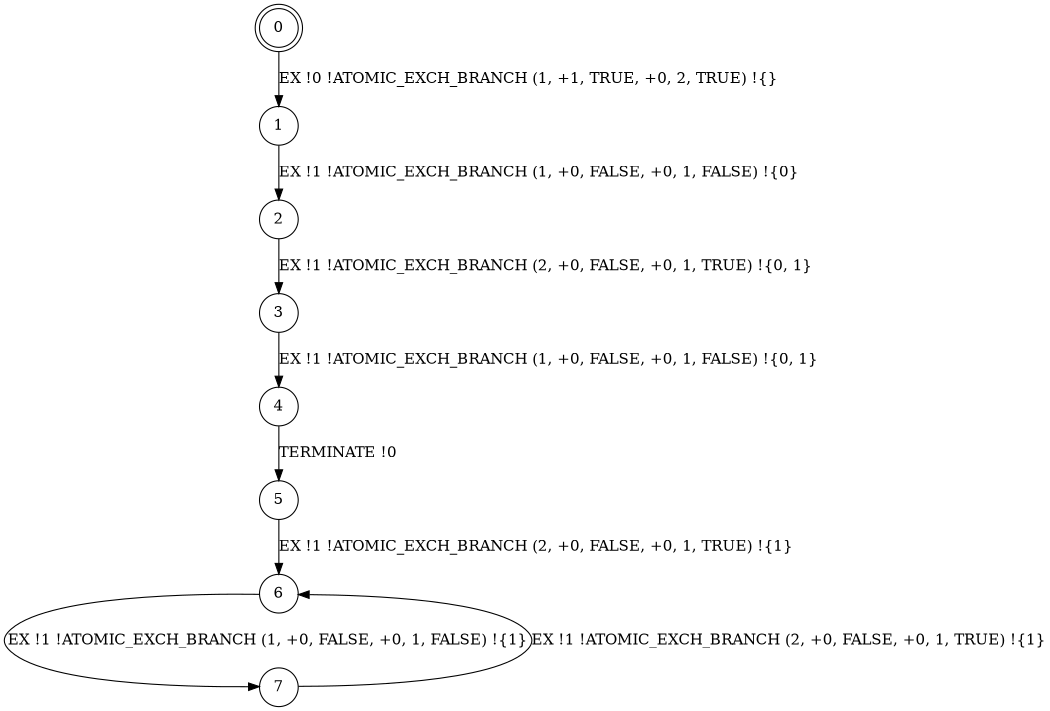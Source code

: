digraph BCG {
size = "7, 10.5";
center = TRUE;
node [shape = circle];
0 [peripheries = 2];
0 -> 1 [label = "EX !0 !ATOMIC_EXCH_BRANCH (1, +1, TRUE, +0, 2, TRUE) !{}"];
1 -> 2 [label = "EX !1 !ATOMIC_EXCH_BRANCH (1, +0, FALSE, +0, 1, FALSE) !{0}"];
2 -> 3 [label = "EX !1 !ATOMIC_EXCH_BRANCH (2, +0, FALSE, +0, 1, TRUE) !{0, 1}"];
3 -> 4 [label = "EX !1 !ATOMIC_EXCH_BRANCH (1, +0, FALSE, +0, 1, FALSE) !{0, 1}"];
4 -> 5 [label = "TERMINATE !0"];
5 -> 6 [label = "EX !1 !ATOMIC_EXCH_BRANCH (2, +0, FALSE, +0, 1, TRUE) !{1}"];
6 -> 7 [label = "EX !1 !ATOMIC_EXCH_BRANCH (1, +0, FALSE, +0, 1, FALSE) !{1}"];
7 -> 6 [label = "EX !1 !ATOMIC_EXCH_BRANCH (2, +0, FALSE, +0, 1, TRUE) !{1}"];
}
